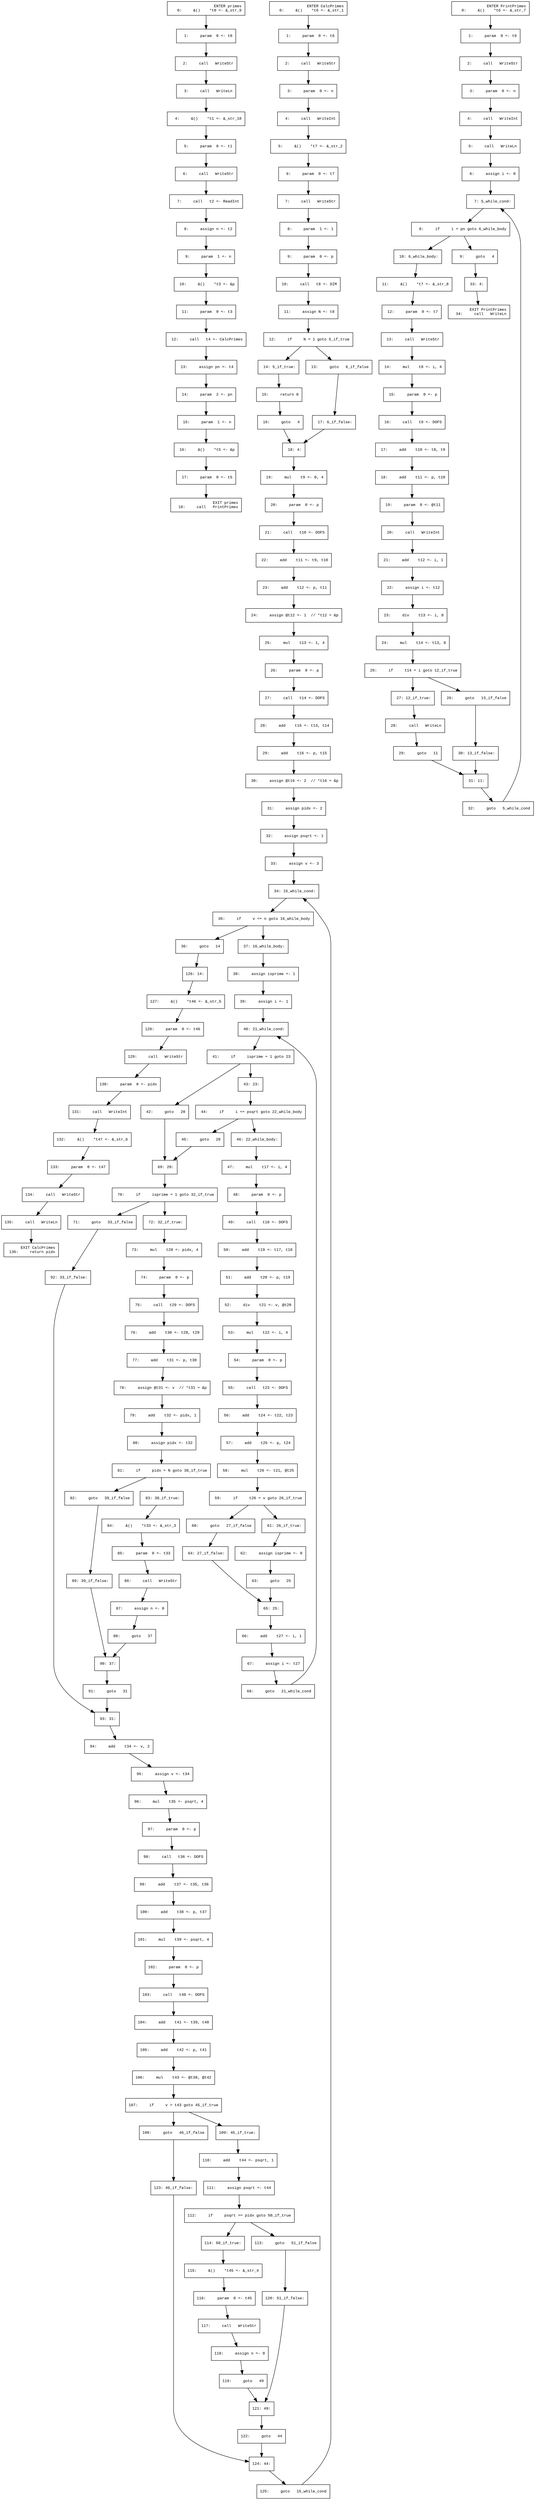 digraph CFG {
  graph [fontname="Times New Roman",fontsize=10];
  node  [fontname="Courier New",fontsize=10];
  edge  [fontname="Times New Roman",fontsize=10];
// scope 'primes'
node0 [label=" ENTER primes\r   0:     &()    *t0 <- &_str_9\l",shape=box];
node0 -> node1;
node1 [label="  1:     param  0 <- t0\l",shape=box];
node1 -> node2;
node2 [label="  2:     call   WriteStr\l",shape=box];
node2 -> node3;
node3 [label="  3:     call   WriteLn\l",shape=box];
node3 -> node4;
node4 [label="  4:     &()    *t1 <- &_str_10\l",shape=box];
node4 -> node5;
node5 [label="  5:     param  0 <- t1\l",shape=box];
node5 -> node6;
node6 [label="  6:     call   WriteStr\l",shape=box];
node6 -> node7;
node7 [label="  7:     call   t2 <- ReadInt\l",shape=box];
node7 -> node8;
node8 [label="  8:     assign n <- t2\l",shape=box];
node8 -> node9;
node9 [label="  9:     param  1 <- n\l",shape=box];
node9 -> node10;
node10 [label=" 10:     &()    *t3 <- &p\l",shape=box];
node10 -> node11;
node11 [label=" 11:     param  0 <- t3\l",shape=box];
node11 -> node12;
node12 [label=" 12:     call   t4 <- CalcPrimes\l",shape=box];
node12 -> node13;
node13 [label=" 13:     assign pn <- t4\l",shape=box];
node13 -> node14;
node14 [label=" 14:     param  2 <- pn\l",shape=box];
node14 -> node15;
node15 [label=" 15:     param  1 <- n\l",shape=box];
node15 -> node16;
node16 [label=" 16:     &()    *t5 <- &p\l",shape=box];
node16 -> node17;
node17 [label=" 17:     param  0 <- t5\l",shape=box];
node17 -> node18;
node18 [label=" EXIT primes\r  18:     call   PrintPrimes\l",shape=box];
// scope 'CalcPrimes'
node19 [label=" ENTER CalcPrimes\r   0:     &()    *t6 <- &_str_1\l",shape=box];
node19 -> node20;
node20 [label="  1:     param  0 <- t6\l",shape=box];
node20 -> node21;
node21 [label="  2:     call   WriteStr\l",shape=box];
node21 -> node22;
node22 [label="  3:     param  0 <- n\l",shape=box];
node22 -> node23;
node23 [label="  4:     call   WriteInt\l",shape=box];
node23 -> node24;
node24 [label="  5:     &()    *t7 <- &_str_2\l",shape=box];
node24 -> node25;
node25 [label="  6:     param  0 <- t7\l",shape=box];
node25 -> node26;
node26 [label="  7:     call   WriteStr\l",shape=box];
node26 -> node27;
node27 [label="  8:     param  1 <- 1\l",shape=box];
node27 -> node28;
node28 [label="  9:     param  0 <- p\l",shape=box];
node28 -> node29;
node29 [label=" 10:     call   t8 <- DIM\l",shape=box];
node29 -> node30;
node30 [label=" 11:     assign N <- t8\l",shape=box];
node30 -> node31;
node31 [label=" 12:     if     N < 1 goto 5_if_true\l",shape=box];
node31 -> node33;
node31 -> node32;
node32 [label=" 13:     goto   6_if_false\l",shape=box];
node32 -> node36;
node33 [label=" 14: 5_if_true:\l",shape=box];
node33 -> node34;
node34 [label=" 15:     return 0\l",shape=box];
node34 -> node35;
node35 [label=" 16:     goto   4\l",shape=box];
node35 -> node37;
node36 [label=" 17: 6_if_false:\l",shape=box];
node36 -> node37;
node37 [label=" 18: 4:\l",shape=box];
node37 -> node38;
node38 [label=" 19:     mul    t9 <- 0, 4\l",shape=box];
node38 -> node39;
node39 [label=" 20:     param  0 <- p\l",shape=box];
node39 -> node40;
node40 [label=" 21:     call   t10 <- DOFS\l",shape=box];
node40 -> node41;
node41 [label=" 22:     add    t11 <- t9, t10\l",shape=box];
node41 -> node42;
node42 [label=" 23:     add    t12 <- p, t11\l",shape=box];
node42 -> node43;
node43 [label=" 24:     assign @t12 <- 1  // *t12 = &p\l",shape=box];
node43 -> node44;
node44 [label=" 25:     mul    t13 <- 1, 4\l",shape=box];
node44 -> node45;
node45 [label=" 26:     param  0 <- p\l",shape=box];
node45 -> node46;
node46 [label=" 27:     call   t14 <- DOFS\l",shape=box];
node46 -> node47;
node47 [label=" 28:     add    t15 <- t13, t14\l",shape=box];
node47 -> node48;
node48 [label=" 29:     add    t16 <- p, t15\l",shape=box];
node48 -> node49;
node49 [label=" 30:     assign @t16 <- 2  // *t16 = &p\l",shape=box];
node49 -> node50;
node50 [label=" 31:     assign pidx <- 2\l",shape=box];
node50 -> node51;
node51 [label=" 32:     assign psqrt <- 1\l",shape=box];
node51 -> node52;
node52 [label=" 33:     assign v <- 3\l",shape=box];
node52 -> node53;
node53 [label=" 34: 15_while_cond:\l",shape=box];
node53 -> node54;
node54 [label=" 35:     if     v <= n goto 16_while_body\l",shape=box];
node54 -> node56;
node54 -> node55;
node55 [label=" 36:     goto   14\l",shape=box];
node55 -> node145;
node56 [label=" 37: 16_while_body:\l",shape=box];
node56 -> node57;
node57 [label=" 38:     assign isprime <- 1\l",shape=box];
node57 -> node58;
node58 [label=" 39:     assign i <- 1\l",shape=box];
node58 -> node59;
node59 [label=" 40: 21_while_cond:\l",shape=box];
node59 -> node60;
node60 [label=" 41:     if     isprime = 1 goto 23\l",shape=box];
node60 -> node62;
node60 -> node61;
node61 [label=" 42:     goto   20\l",shape=box];
node61 -> node88;
node62 [label=" 43: 23:\l",shape=box];
node62 -> node63;
node63 [label=" 44:     if     i <= psqrt goto 22_while_body\l",shape=box];
node63 -> node65;
node63 -> node64;
node64 [label=" 45:     goto   20\l",shape=box];
node64 -> node88;
node65 [label=" 46: 22_while_body:\l",shape=box];
node65 -> node66;
node66 [label=" 47:     mul    t17 <- i, 4\l",shape=box];
node66 -> node67;
node67 [label=" 48:     param  0 <- p\l",shape=box];
node67 -> node68;
node68 [label=" 49:     call   t18 <- DOFS\l",shape=box];
node68 -> node69;
node69 [label=" 50:     add    t19 <- t17, t18\l",shape=box];
node69 -> node70;
node70 [label=" 51:     add    t20 <- p, t19\l",shape=box];
node70 -> node71;
node71 [label=" 52:     div    t21 <- v, @t20\l",shape=box];
node71 -> node72;
node72 [label=" 53:     mul    t22 <- i, 4\l",shape=box];
node72 -> node73;
node73 [label=" 54:     param  0 <- p\l",shape=box];
node73 -> node74;
node74 [label=" 55:     call   t23 <- DOFS\l",shape=box];
node74 -> node75;
node75 [label=" 56:     add    t24 <- t22, t23\l",shape=box];
node75 -> node76;
node76 [label=" 57:     add    t25 <- p, t24\l",shape=box];
node76 -> node77;
node77 [label=" 58:     mul    t26 <- t21, @t25\l",shape=box];
node77 -> node78;
node78 [label=" 59:     if     t26 = v goto 26_if_true\l",shape=box];
node78 -> node80;
node78 -> node79;
node79 [label=" 60:     goto   27_if_false\l",shape=box];
node79 -> node83;
node80 [label=" 61: 26_if_true:\l",shape=box];
node80 -> node81;
node81 [label=" 62:     assign isprime <- 0\l",shape=box];
node81 -> node82;
node82 [label=" 63:     goto   25\l",shape=box];
node82 -> node84;
node83 [label=" 64: 27_if_false:\l",shape=box];
node83 -> node84;
node84 [label=" 65: 25:\l",shape=box];
node84 -> node85;
node85 [label=" 66:     add    t27 <- i, 1\l",shape=box];
node85 -> node86;
node86 [label=" 67:     assign i <- t27\l",shape=box];
node86 -> node87;
node87 [label=" 68:     goto   21_while_cond\l",shape=box];
node87 -> node59;
node88 [label=" 69: 20:\l",shape=box];
node88 -> node89;
node89 [label=" 70:     if     isprime = 1 goto 32_if_true\l",shape=box];
node89 -> node91;
node89 -> node90;
node90 [label=" 71:     goto   33_if_false\l",shape=box];
node90 -> node111;
node91 [label=" 72: 32_if_true:\l",shape=box];
node91 -> node92;
node92 [label=" 73:     mul    t28 <- pidx, 4\l",shape=box];
node92 -> node93;
node93 [label=" 74:     param  0 <- p\l",shape=box];
node93 -> node94;
node94 [label=" 75:     call   t29 <- DOFS\l",shape=box];
node94 -> node95;
node95 [label=" 76:     add    t30 <- t28, t29\l",shape=box];
node95 -> node96;
node96 [label=" 77:     add    t31 <- p, t30\l",shape=box];
node96 -> node97;
node97 [label=" 78:     assign @t31 <- v  // *t31 = &p\l",shape=box];
node97 -> node98;
node98 [label=" 79:     add    t32 <- pidx, 1\l",shape=box];
node98 -> node99;
node99 [label=" 80:     assign pidx <- t32\l",shape=box];
node99 -> node100;
node100 [label=" 81:     if     pidx = N goto 38_if_true\l",shape=box];
node100 -> node102;
node100 -> node101;
node101 [label=" 82:     goto   39_if_false\l",shape=box];
node101 -> node108;
node102 [label=" 83: 38_if_true:\l",shape=box];
node102 -> node103;
node103 [label=" 84:     &()    *t33 <- &_str_3\l",shape=box];
node103 -> node104;
node104 [label=" 85:     param  0 <- t33\l",shape=box];
node104 -> node105;
node105 [label=" 86:     call   WriteStr\l",shape=box];
node105 -> node106;
node106 [label=" 87:     assign n <- 0\l",shape=box];
node106 -> node107;
node107 [label=" 88:     goto   37\l",shape=box];
node107 -> node109;
node108 [label=" 89: 39_if_false:\l",shape=box];
node108 -> node109;
node109 [label=" 90: 37:\l",shape=box];
node109 -> node110;
node110 [label=" 91:     goto   31\l",shape=box];
node110 -> node112;
node111 [label=" 92: 33_if_false:\l",shape=box];
node111 -> node112;
node112 [label=" 93: 31:\l",shape=box];
node112 -> node113;
node113 [label=" 94:     add    t34 <- v, 2\l",shape=box];
node113 -> node114;
node114 [label=" 95:     assign v <- t34\l",shape=box];
node114 -> node115;
node115 [label=" 96:     mul    t35 <- psqrt, 4\l",shape=box];
node115 -> node116;
node116 [label=" 97:     param  0 <- p\l",shape=box];
node116 -> node117;
node117 [label=" 98:     call   t36 <- DOFS\l",shape=box];
node117 -> node118;
node118 [label=" 99:     add    t37 <- t35, t36\l",shape=box];
node118 -> node119;
node119 [label="100:     add    t38 <- p, t37\l",shape=box];
node119 -> node120;
node120 [label="101:     mul    t39 <- psqrt, 4\l",shape=box];
node120 -> node121;
node121 [label="102:     param  0 <- p\l",shape=box];
node121 -> node122;
node122 [label="103:     call   t40 <- DOFS\l",shape=box];
node122 -> node123;
node123 [label="104:     add    t41 <- t39, t40\l",shape=box];
node123 -> node124;
node124 [label="105:     add    t42 <- p, t41\l",shape=box];
node124 -> node125;
node125 [label="106:     mul    t43 <- @t38, @t42\l",shape=box];
node125 -> node126;
node126 [label="107:     if     v > t43 goto 45_if_true\l",shape=box];
node126 -> node128;
node126 -> node127;
node127 [label="108:     goto   46_if_false\l",shape=box];
node127 -> node142;
node128 [label="109: 45_if_true:\l",shape=box];
node128 -> node129;
node129 [label="110:     add    t44 <- psqrt, 1\l",shape=box];
node129 -> node130;
node130 [label="111:     assign psqrt <- t44\l",shape=box];
node130 -> node131;
node131 [label="112:     if     psqrt >= pidx goto 50_if_true\l",shape=box];
node131 -> node133;
node131 -> node132;
node132 [label="113:     goto   51_if_false\l",shape=box];
node132 -> node139;
node133 [label="114: 50_if_true:\l",shape=box];
node133 -> node134;
node134 [label="115:     &()    *t45 <- &_str_4\l",shape=box];
node134 -> node135;
node135 [label="116:     param  0 <- t45\l",shape=box];
node135 -> node136;
node136 [label="117:     call   WriteStr\l",shape=box];
node136 -> node137;
node137 [label="118:     assign n <- 0\l",shape=box];
node137 -> node138;
node138 [label="119:     goto   49\l",shape=box];
node138 -> node140;
node139 [label="120: 51_if_false:\l",shape=box];
node139 -> node140;
node140 [label="121: 49:\l",shape=box];
node140 -> node141;
node141 [label="122:     goto   44\l",shape=box];
node141 -> node143;
node142 [label="123: 46_if_false:\l",shape=box];
node142 -> node143;
node143 [label="124: 44:\l",shape=box];
node143 -> node144;
node144 [label="125:     goto   15_while_cond\l",shape=box];
node144 -> node53;
node145 [label="126: 14:\l",shape=box];
node145 -> node146;
node146 [label="127:     &()    *t46 <- &_str_5\l",shape=box];
node146 -> node147;
node147 [label="128:     param  0 <- t46\l",shape=box];
node147 -> node148;
node148 [label="129:     call   WriteStr\l",shape=box];
node148 -> node149;
node149 [label="130:     param  0 <- pidx\l",shape=box];
node149 -> node150;
node150 [label="131:     call   WriteInt\l",shape=box];
node150 -> node151;
node151 [label="132:     &()    *t47 <- &_str_6\l",shape=box];
node151 -> node152;
node152 [label="133:     param  0 <- t47\l",shape=box];
node152 -> node153;
node153 [label="134:     call   WriteStr\l",shape=box];
node153 -> node154;
node154 [label="135:     call   WriteLn\l",shape=box];
node154 -> node155;
node155 [label=" EXIT CalcPrimes\r 136:     return pidx\l",shape=box];
// scope 'PrintPrimes'
node156 [label=" ENTER PrintPrimes\r   0:     &()    *t6 <- &_str_7\l",shape=box];
node156 -> node157;
node157 [label="  1:     param  0 <- t6\l",shape=box];
node157 -> node158;
node158 [label="  2:     call   WriteStr\l",shape=box];
node158 -> node159;
node159 [label="  3:     param  0 <- n\l",shape=box];
node159 -> node160;
node160 [label="  4:     call   WriteInt\l",shape=box];
node160 -> node161;
node161 [label="  5:     call   WriteLn\l",shape=box];
node161 -> node162;
node162 [label="  6:     assign i <- 0\l",shape=box];
node162 -> node163;
node163 [label="  7: 5_while_cond:\l",shape=box];
node163 -> node164;
node164 [label="  8:     if     i < pn goto 6_while_body\l",shape=box];
node164 -> node166;
node164 -> node165;
node165 [label="  9:     goto   4\l",shape=box];
node165 -> node189;
node166 [label=" 10: 6_while_body:\l",shape=box];
node166 -> node167;
node167 [label=" 11:     &()    *t7 <- &_str_8\l",shape=box];
node167 -> node168;
node168 [label=" 12:     param  0 <- t7\l",shape=box];
node168 -> node169;
node169 [label=" 13:     call   WriteStr\l",shape=box];
node169 -> node170;
node170 [label=" 14:     mul    t8 <- i, 4\l",shape=box];
node170 -> node171;
node171 [label=" 15:     param  0 <- p\l",shape=box];
node171 -> node172;
node172 [label=" 16:     call   t9 <- DOFS\l",shape=box];
node172 -> node173;
node173 [label=" 17:     add    t10 <- t8, t9\l",shape=box];
node173 -> node174;
node174 [label=" 18:     add    t11 <- p, t10\l",shape=box];
node174 -> node175;
node175 [label=" 19:     param  0 <- @t11\l",shape=box];
node175 -> node176;
node176 [label=" 20:     call   WriteInt\l",shape=box];
node176 -> node177;
node177 [label=" 21:     add    t12 <- i, 1\l",shape=box];
node177 -> node178;
node178 [label=" 22:     assign i <- t12\l",shape=box];
node178 -> node179;
node179 [label=" 23:     div    t13 <- i, 8\l",shape=box];
node179 -> node180;
node180 [label=" 24:     mul    t14 <- t13, 8\l",shape=box];
node180 -> node181;
node181 [label=" 25:     if     t14 = i goto 12_if_true\l",shape=box];
node181 -> node183;
node181 -> node182;
node182 [label=" 26:     goto   13_if_false\l",shape=box];
node182 -> node186;
node183 [label=" 27: 12_if_true:\l",shape=box];
node183 -> node184;
node184 [label=" 28:     call   WriteLn\l",shape=box];
node184 -> node185;
node185 [label=" 29:     goto   11\l",shape=box];
node185 -> node187;
node186 [label=" 30: 13_if_false:\l",shape=box];
node186 -> node187;
node187 [label=" 31: 11:\l",shape=box];
node187 -> node188;
node188 [label=" 32:     goto   5_while_cond\l",shape=box];
node188 -> node163;
node189 [label=" 33: 4:\l",shape=box];
node189 -> node190;
node190 [label=" EXIT PrintPrimes\r  34:     call   WriteLn\l",shape=box];
}
